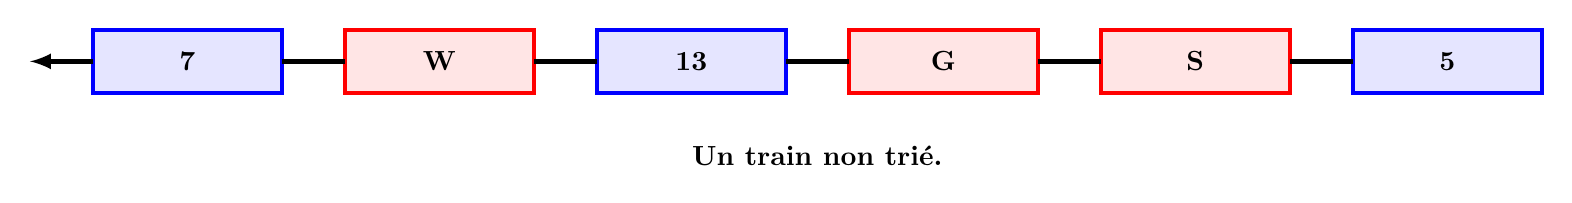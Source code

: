 
\begin{tikzpicture}[scale=0.8]



\draw[ultra thick,blue,fill = blue!10] (0,0) rectangle ++(3,1);
\node at (1.5,0.5) {\bf 7};

\draw[ultra thick,red,fill = red!10] (4,0) rectangle ++(3,1);
\node at (5.5,0.5) {\bf W};

\draw[ultra thick,blue,fill = blue!10] (8,0) rectangle ++(3,1);
\node at (9.5,0.5) {\bf 13};

\draw[ultra thick,red,fill = red!10] (12,0) rectangle ++(3,1);
\node at (13.5,0.5) {\bf G};

\draw[ultra thick,red,fill = red!10] (16,0) rectangle ++(3,1);
\node at (17.5,0.5) {\bf S};

\draw[ultra thick,blue,fill = blue!10] (20,0) rectangle ++(3,1);
\node at (21.5,0.5) {\bf 5};

\foreach \x in {3,7,...,19}{
  \draw[ultra thick] (\x,0.5)--++(1,0);
} 

\draw[ultra thick,->,>=latex] (0,0.5)--++(-1,0);

\node at (11.5,-1) {\bf Un train non tri\'e.};

\end{tikzpicture}
